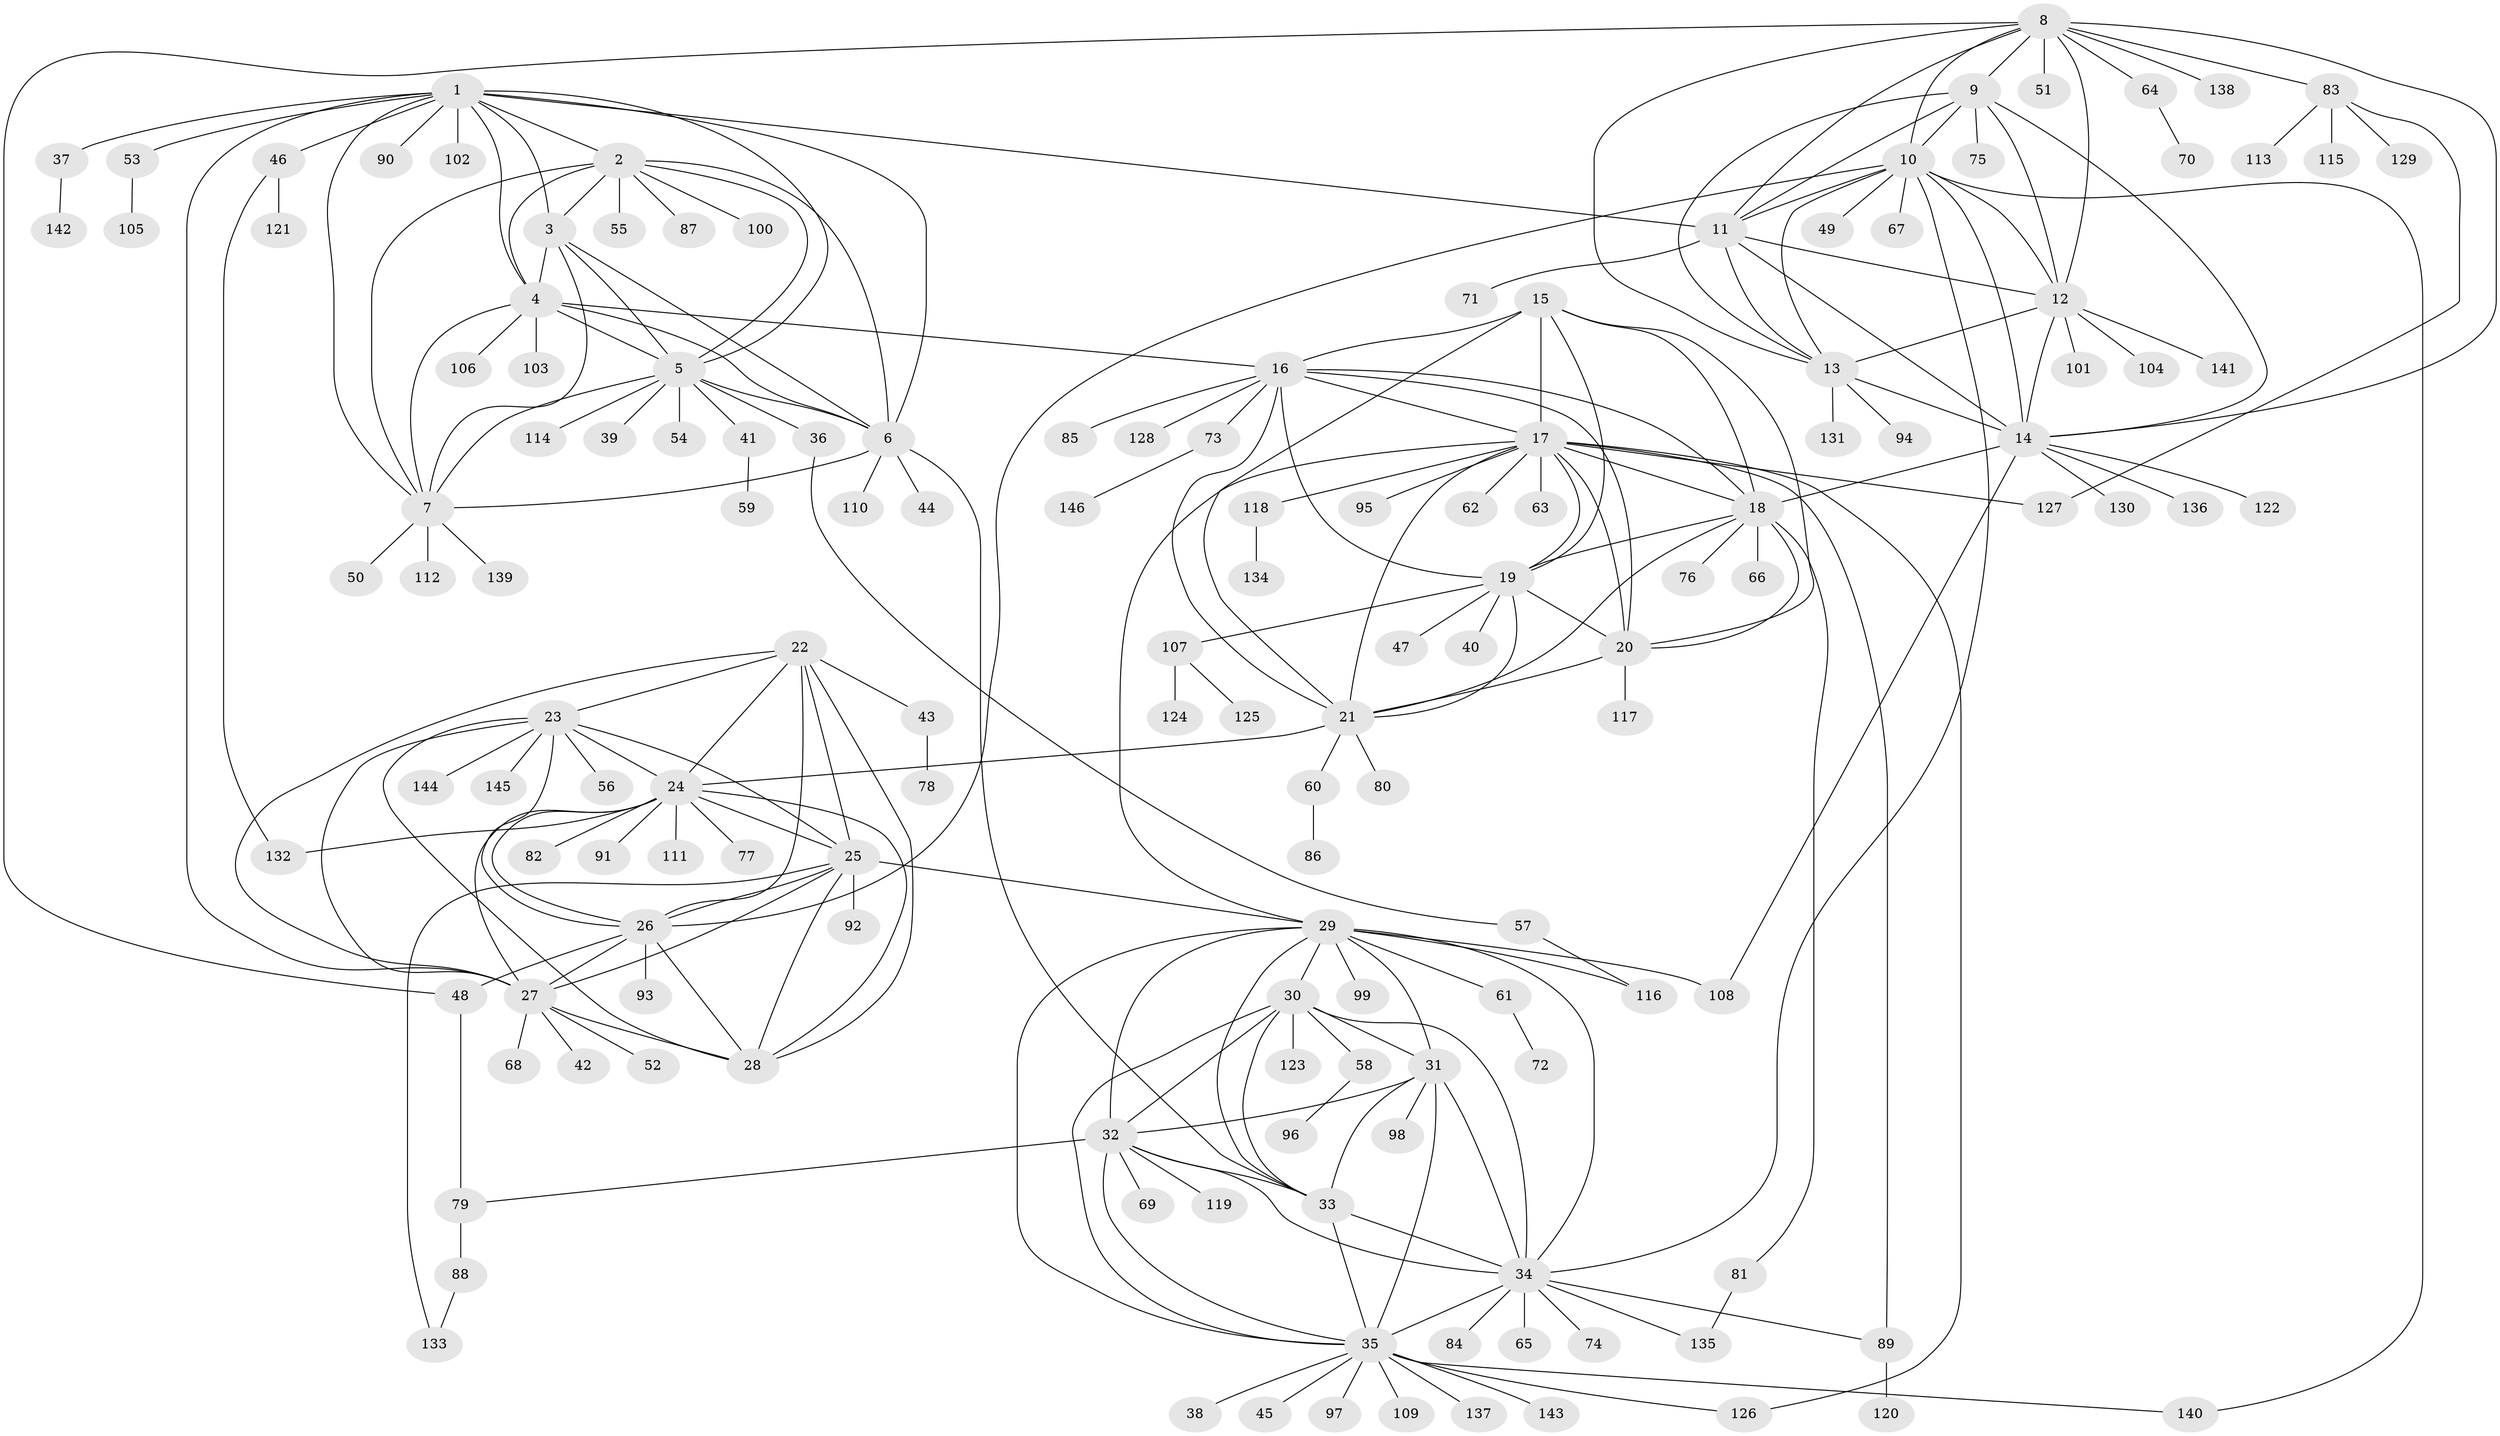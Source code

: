 // coarse degree distribution, {13: 0.01680672268907563, 8: 0.03361344537815126, 5: 0.025210084033613446, 9: 0.058823529411764705, 17: 0.01680672268907563, 12: 0.01680672268907563, 18: 0.008403361344537815, 7: 0.008403361344537815, 6: 0.01680672268907563, 11: 0.008403361344537815, 10: 0.008403361344537815, 2: 0.14285714285714285, 1: 0.6218487394957983, 3: 0.01680672268907563}
// Generated by graph-tools (version 1.1) at 2025/52/02/27/25 19:52:16]
// undirected, 146 vertices, 237 edges
graph export_dot {
graph [start="1"]
  node [color=gray90,style=filled];
  1;
  2;
  3;
  4;
  5;
  6;
  7;
  8;
  9;
  10;
  11;
  12;
  13;
  14;
  15;
  16;
  17;
  18;
  19;
  20;
  21;
  22;
  23;
  24;
  25;
  26;
  27;
  28;
  29;
  30;
  31;
  32;
  33;
  34;
  35;
  36;
  37;
  38;
  39;
  40;
  41;
  42;
  43;
  44;
  45;
  46;
  47;
  48;
  49;
  50;
  51;
  52;
  53;
  54;
  55;
  56;
  57;
  58;
  59;
  60;
  61;
  62;
  63;
  64;
  65;
  66;
  67;
  68;
  69;
  70;
  71;
  72;
  73;
  74;
  75;
  76;
  77;
  78;
  79;
  80;
  81;
  82;
  83;
  84;
  85;
  86;
  87;
  88;
  89;
  90;
  91;
  92;
  93;
  94;
  95;
  96;
  97;
  98;
  99;
  100;
  101;
  102;
  103;
  104;
  105;
  106;
  107;
  108;
  109;
  110;
  111;
  112;
  113;
  114;
  115;
  116;
  117;
  118;
  119;
  120;
  121;
  122;
  123;
  124;
  125;
  126;
  127;
  128;
  129;
  130;
  131;
  132;
  133;
  134;
  135;
  136;
  137;
  138;
  139;
  140;
  141;
  142;
  143;
  144;
  145;
  146;
  1 -- 2;
  1 -- 3;
  1 -- 4;
  1 -- 5;
  1 -- 6;
  1 -- 7;
  1 -- 11;
  1 -- 27;
  1 -- 37;
  1 -- 46;
  1 -- 53;
  1 -- 90;
  1 -- 102;
  2 -- 3;
  2 -- 4;
  2 -- 5;
  2 -- 6;
  2 -- 7;
  2 -- 55;
  2 -- 87;
  2 -- 100;
  3 -- 4;
  3 -- 5;
  3 -- 6;
  3 -- 7;
  4 -- 5;
  4 -- 6;
  4 -- 7;
  4 -- 16;
  4 -- 103;
  4 -- 106;
  5 -- 6;
  5 -- 7;
  5 -- 36;
  5 -- 39;
  5 -- 41;
  5 -- 54;
  5 -- 114;
  6 -- 7;
  6 -- 33;
  6 -- 44;
  6 -- 110;
  7 -- 50;
  7 -- 112;
  7 -- 139;
  8 -- 9;
  8 -- 10;
  8 -- 11;
  8 -- 12;
  8 -- 13;
  8 -- 14;
  8 -- 48;
  8 -- 51;
  8 -- 64;
  8 -- 83;
  8 -- 138;
  9 -- 10;
  9 -- 11;
  9 -- 12;
  9 -- 13;
  9 -- 14;
  9 -- 75;
  10 -- 11;
  10 -- 12;
  10 -- 13;
  10 -- 14;
  10 -- 26;
  10 -- 34;
  10 -- 49;
  10 -- 67;
  10 -- 140;
  11 -- 12;
  11 -- 13;
  11 -- 14;
  11 -- 71;
  12 -- 13;
  12 -- 14;
  12 -- 101;
  12 -- 104;
  12 -- 141;
  13 -- 14;
  13 -- 94;
  13 -- 131;
  14 -- 18;
  14 -- 108;
  14 -- 122;
  14 -- 130;
  14 -- 136;
  15 -- 16;
  15 -- 17;
  15 -- 18;
  15 -- 19;
  15 -- 20;
  15 -- 21;
  16 -- 17;
  16 -- 18;
  16 -- 19;
  16 -- 20;
  16 -- 21;
  16 -- 73;
  16 -- 85;
  16 -- 128;
  17 -- 18;
  17 -- 19;
  17 -- 20;
  17 -- 21;
  17 -- 29;
  17 -- 62;
  17 -- 63;
  17 -- 89;
  17 -- 95;
  17 -- 118;
  17 -- 126;
  17 -- 127;
  18 -- 19;
  18 -- 20;
  18 -- 21;
  18 -- 66;
  18 -- 76;
  18 -- 81;
  19 -- 20;
  19 -- 21;
  19 -- 40;
  19 -- 47;
  19 -- 107;
  20 -- 21;
  20 -- 117;
  21 -- 24;
  21 -- 60;
  21 -- 80;
  22 -- 23;
  22 -- 24;
  22 -- 25;
  22 -- 26;
  22 -- 27;
  22 -- 28;
  22 -- 43;
  23 -- 24;
  23 -- 25;
  23 -- 26;
  23 -- 27;
  23 -- 28;
  23 -- 56;
  23 -- 144;
  23 -- 145;
  24 -- 25;
  24 -- 26;
  24 -- 27;
  24 -- 28;
  24 -- 77;
  24 -- 82;
  24 -- 91;
  24 -- 111;
  24 -- 132;
  25 -- 26;
  25 -- 27;
  25 -- 28;
  25 -- 29;
  25 -- 92;
  25 -- 133;
  26 -- 27;
  26 -- 28;
  26 -- 48;
  26 -- 93;
  27 -- 28;
  27 -- 42;
  27 -- 52;
  27 -- 68;
  29 -- 30;
  29 -- 31;
  29 -- 32;
  29 -- 33;
  29 -- 34;
  29 -- 35;
  29 -- 61;
  29 -- 99;
  29 -- 108;
  29 -- 116;
  30 -- 31;
  30 -- 32;
  30 -- 33;
  30 -- 34;
  30 -- 35;
  30 -- 58;
  30 -- 123;
  31 -- 32;
  31 -- 33;
  31 -- 34;
  31 -- 35;
  31 -- 98;
  32 -- 33;
  32 -- 34;
  32 -- 35;
  32 -- 69;
  32 -- 79;
  32 -- 119;
  33 -- 34;
  33 -- 35;
  34 -- 35;
  34 -- 65;
  34 -- 74;
  34 -- 84;
  34 -- 89;
  34 -- 135;
  35 -- 38;
  35 -- 45;
  35 -- 97;
  35 -- 109;
  35 -- 126;
  35 -- 137;
  35 -- 140;
  35 -- 143;
  36 -- 57;
  37 -- 142;
  41 -- 59;
  43 -- 78;
  46 -- 121;
  46 -- 132;
  48 -- 79;
  53 -- 105;
  57 -- 116;
  58 -- 96;
  60 -- 86;
  61 -- 72;
  64 -- 70;
  73 -- 146;
  79 -- 88;
  81 -- 135;
  83 -- 113;
  83 -- 115;
  83 -- 127;
  83 -- 129;
  88 -- 133;
  89 -- 120;
  107 -- 124;
  107 -- 125;
  118 -- 134;
}
